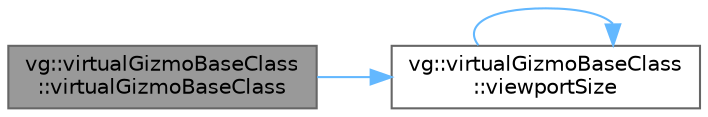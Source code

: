 digraph "vg::virtualGizmoBaseClass::virtualGizmoBaseClass"
{
 // LATEX_PDF_SIZE
  bgcolor="transparent";
  edge [fontname=Helvetica,fontsize=10,labelfontname=Helvetica,labelfontsize=10];
  node [fontname=Helvetica,fontsize=10,shape=box,height=0.2,width=0.4];
  rankdir="LR";
  Node1 [id="Node000001",label="vg::virtualGizmoBaseClass\l::virtualGizmoBaseClass",height=0.2,width=0.4,color="gray40", fillcolor="grey60", style="filled", fontcolor="black",tooltip=" "];
  Node1 -> Node2 [id="edge1_Node000001_Node000002",color="steelblue1",style="solid",tooltip=" "];
  Node2 [id="Node000002",label="vg::virtualGizmoBaseClass\l::viewportSize",height=0.2,width=0.4,color="grey40", fillcolor="white", style="filled",URL="$classvg_1_1virtual_gizmo_base_class.html#a8762829d39e3e7182e62e18bc14debd6",tooltip=" "];
  Node2 -> Node2 [id="edge2_Node000002_Node000002",color="steelblue1",style="solid",tooltip=" "];
}
